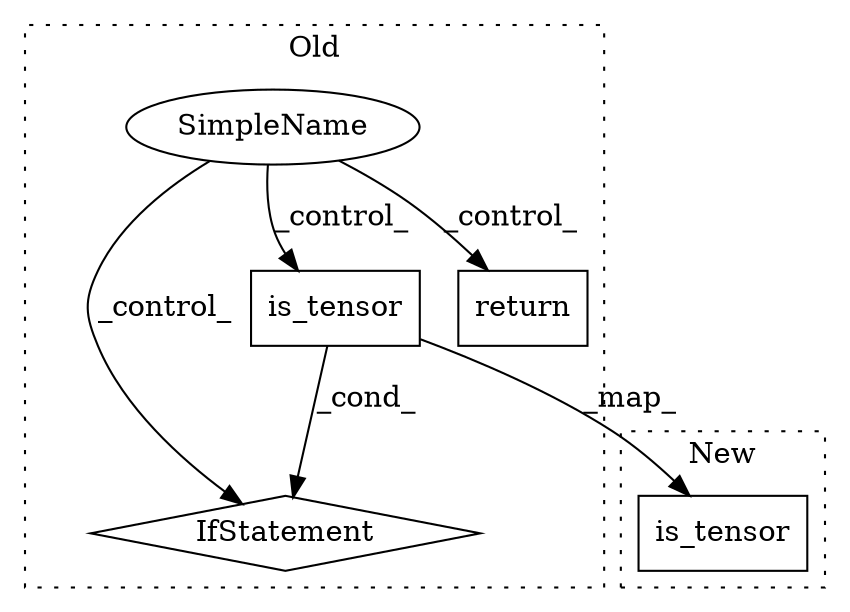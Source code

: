 digraph G {
subgraph cluster0 {
1 [label="is_tensor" a="32" s="1649,1665" l="10,1" shape="box"];
3 [label="IfStatement" a="25" s="1639,1666" l="4,2" shape="diamond"];
4 [label="SimpleName" a="42" s="" l="" shape="ellipse"];
5 [label="return" a="41" s="1594" l="7" shape="box"];
label = "Old";
style="dotted";
}
subgraph cluster1 {
2 [label="is_tensor" a="32" s="1570,1586" l="10,1" shape="box"];
label = "New";
style="dotted";
}
1 -> 3 [label="_cond_"];
1 -> 2 [label="_map_"];
4 -> 1 [label="_control_"];
4 -> 3 [label="_control_"];
4 -> 5 [label="_control_"];
}